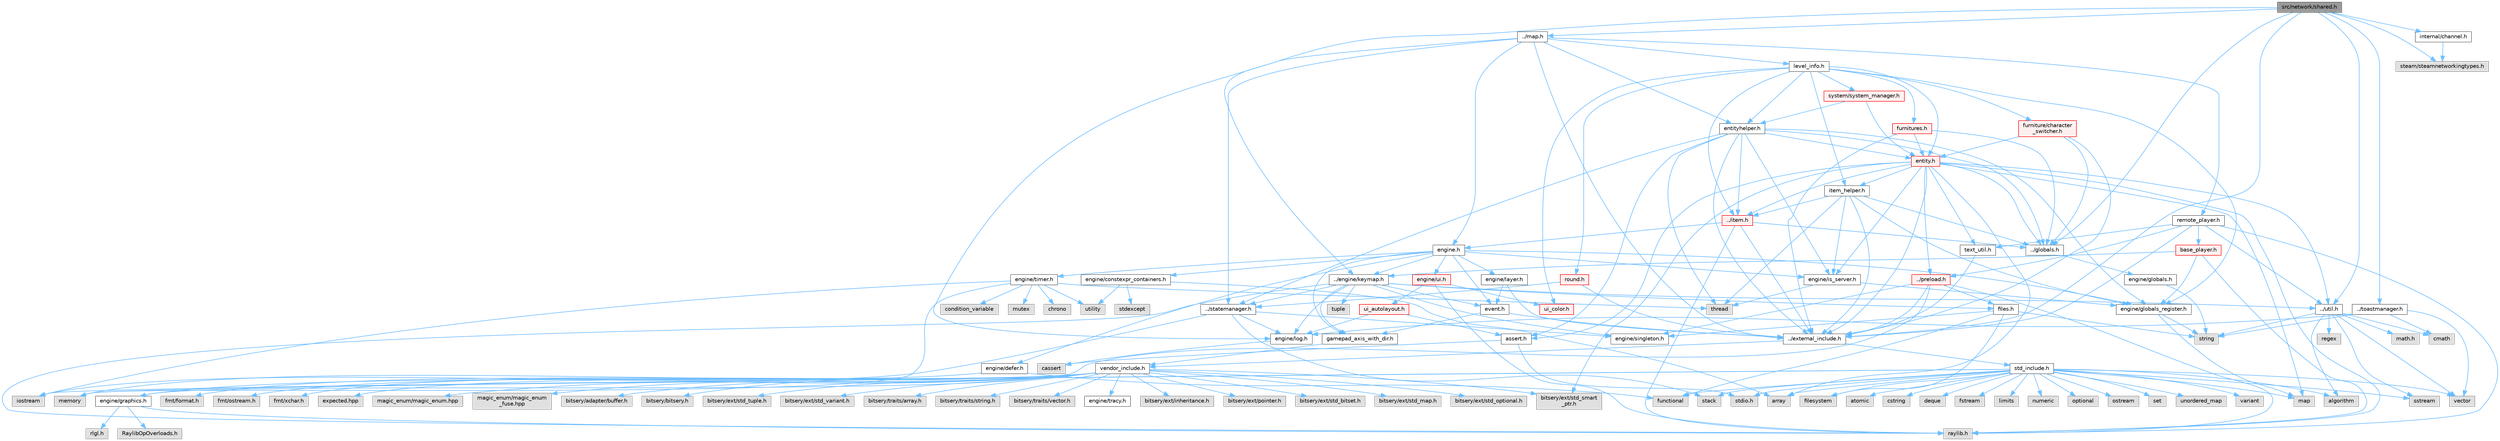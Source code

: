 digraph "src/network/shared.h"
{
 // LATEX_PDF_SIZE
  bgcolor="transparent";
  edge [fontname=Helvetica,fontsize=10,labelfontname=Helvetica,labelfontsize=10];
  node [fontname=Helvetica,fontsize=10,shape=box,height=0.2,width=0.4];
  Node1 [label="src/network/shared.h",height=0.2,width=0.4,color="gray40", fillcolor="grey60", style="filled", fontcolor="black",tooltip=" "];
  Node1 -> Node2 [color="steelblue1",style="solid"];
  Node2 [label="../external_include.h",height=0.2,width=0.4,color="grey40", fillcolor="white", style="filled",URL="$d7/daf/external__include_8h.html",tooltip=" "];
  Node2 -> Node3 [color="steelblue1",style="solid"];
  Node3 [label="std_include.h",height=0.2,width=0.4,color="grey40", fillcolor="white", style="filled",URL="$d4/dae/std__include_8h.html",tooltip=" "];
  Node3 -> Node4 [color="steelblue1",style="solid"];
  Node4 [label="stdio.h",height=0.2,width=0.4,color="grey60", fillcolor="#E0E0E0", style="filled",tooltip=" "];
  Node3 -> Node5 [color="steelblue1",style="solid"];
  Node5 [label="algorithm",height=0.2,width=0.4,color="grey60", fillcolor="#E0E0E0", style="filled",tooltip=" "];
  Node3 -> Node6 [color="steelblue1",style="solid"];
  Node6 [label="array",height=0.2,width=0.4,color="grey60", fillcolor="#E0E0E0", style="filled",tooltip=" "];
  Node3 -> Node7 [color="steelblue1",style="solid"];
  Node7 [label="atomic",height=0.2,width=0.4,color="grey60", fillcolor="#E0E0E0", style="filled",tooltip=" "];
  Node3 -> Node8 [color="steelblue1",style="solid"];
  Node8 [label="cstring",height=0.2,width=0.4,color="grey60", fillcolor="#E0E0E0", style="filled",tooltip=" "];
  Node3 -> Node9 [color="steelblue1",style="solid"];
  Node9 [label="deque",height=0.2,width=0.4,color="grey60", fillcolor="#E0E0E0", style="filled",tooltip=" "];
  Node3 -> Node10 [color="steelblue1",style="solid"];
  Node10 [label="filesystem",height=0.2,width=0.4,color="grey60", fillcolor="#E0E0E0", style="filled",tooltip=" "];
  Node3 -> Node11 [color="steelblue1",style="solid"];
  Node11 [label="fstream",height=0.2,width=0.4,color="grey60", fillcolor="#E0E0E0", style="filled",tooltip=" "];
  Node3 -> Node12 [color="steelblue1",style="solid"];
  Node12 [label="functional",height=0.2,width=0.4,color="grey60", fillcolor="#E0E0E0", style="filled",tooltip=" "];
  Node3 -> Node13 [color="steelblue1",style="solid"];
  Node13 [label="iostream",height=0.2,width=0.4,color="grey60", fillcolor="#E0E0E0", style="filled",tooltip=" "];
  Node3 -> Node14 [color="steelblue1",style="solid"];
  Node14 [label="limits",height=0.2,width=0.4,color="grey60", fillcolor="#E0E0E0", style="filled",tooltip=" "];
  Node3 -> Node15 [color="steelblue1",style="solid"];
  Node15 [label="map",height=0.2,width=0.4,color="grey60", fillcolor="#E0E0E0", style="filled",tooltip=" "];
  Node3 -> Node16 [color="steelblue1",style="solid"];
  Node16 [label="memory",height=0.2,width=0.4,color="grey60", fillcolor="#E0E0E0", style="filled",tooltip=" "];
  Node3 -> Node17 [color="steelblue1",style="solid"];
  Node17 [label="numeric",height=0.2,width=0.4,color="grey60", fillcolor="#E0E0E0", style="filled",tooltip=" "];
  Node3 -> Node18 [color="steelblue1",style="solid"];
  Node18 [label="optional",height=0.2,width=0.4,color="grey60", fillcolor="#E0E0E0", style="filled",tooltip=" "];
  Node3 -> Node19 [color="steelblue1",style="solid"];
  Node19 [label="ostream",height=0.2,width=0.4,color="grey60", fillcolor="#E0E0E0", style="filled",tooltip=" "];
  Node3 -> Node20 [color="steelblue1",style="solid"];
  Node20 [label="set",height=0.2,width=0.4,color="grey60", fillcolor="#E0E0E0", style="filled",tooltip=" "];
  Node3 -> Node21 [color="steelblue1",style="solid"];
  Node21 [label="sstream",height=0.2,width=0.4,color="grey60", fillcolor="#E0E0E0", style="filled",tooltip=" "];
  Node3 -> Node22 [color="steelblue1",style="solid"];
  Node22 [label="stack",height=0.2,width=0.4,color="grey60", fillcolor="#E0E0E0", style="filled",tooltip=" "];
  Node3 -> Node23 [color="steelblue1",style="solid"];
  Node23 [label="unordered_map",height=0.2,width=0.4,color="grey60", fillcolor="#E0E0E0", style="filled",tooltip=" "];
  Node3 -> Node24 [color="steelblue1",style="solid"];
  Node24 [label="variant",height=0.2,width=0.4,color="grey60", fillcolor="#E0E0E0", style="filled",tooltip=" "];
  Node3 -> Node25 [color="steelblue1",style="solid"];
  Node25 [label="vector",height=0.2,width=0.4,color="grey60", fillcolor="#E0E0E0", style="filled",tooltip=" "];
  Node2 -> Node26 [color="steelblue1",style="solid"];
  Node26 [label="vendor_include.h",height=0.2,width=0.4,color="grey40", fillcolor="white", style="filled",URL="$d6/dba/vendor__include_8h.html",tooltip=" "];
  Node26 -> Node27 [color="steelblue1",style="solid"];
  Node27 [label="engine/graphics.h",height=0.2,width=0.4,color="grey40", fillcolor="white", style="filled",URL="$d7/d04/graphics_8h.html",tooltip=" "];
  Node27 -> Node28 [color="steelblue1",style="solid"];
  Node28 [label="raylib.h",height=0.2,width=0.4,color="grey60", fillcolor="#E0E0E0", style="filled",tooltip=" "];
  Node27 -> Node29 [color="steelblue1",style="solid"];
  Node29 [label="rlgl.h",height=0.2,width=0.4,color="grey60", fillcolor="#E0E0E0", style="filled",tooltip=" "];
  Node27 -> Node30 [color="steelblue1",style="solid"];
  Node30 [label="RaylibOpOverloads.h",height=0.2,width=0.4,color="grey60", fillcolor="#E0E0E0", style="filled",tooltip=" "];
  Node26 -> Node31 [color="steelblue1",style="solid"];
  Node31 [label="fmt/format.h",height=0.2,width=0.4,color="grey60", fillcolor="#E0E0E0", style="filled",tooltip=" "];
  Node26 -> Node32 [color="steelblue1",style="solid"];
  Node32 [label="fmt/ostream.h",height=0.2,width=0.4,color="grey60", fillcolor="#E0E0E0", style="filled",tooltip=" "];
  Node26 -> Node33 [color="steelblue1",style="solid"];
  Node33 [label="fmt/xchar.h",height=0.2,width=0.4,color="grey60", fillcolor="#E0E0E0", style="filled",tooltip=" "];
  Node26 -> Node34 [color="steelblue1",style="solid"];
  Node34 [label="expected.hpp",height=0.2,width=0.4,color="grey60", fillcolor="#E0E0E0", style="filled",tooltip=" "];
  Node26 -> Node35 [color="steelblue1",style="solid"];
  Node35 [label="magic_enum/magic_enum.hpp",height=0.2,width=0.4,color="grey60", fillcolor="#E0E0E0", style="filled",tooltip=" "];
  Node26 -> Node36 [color="steelblue1",style="solid"];
  Node36 [label="magic_enum/magic_enum\l_fuse.hpp",height=0.2,width=0.4,color="grey60", fillcolor="#E0E0E0", style="filled",tooltip=" "];
  Node26 -> Node37 [color="steelblue1",style="solid"];
  Node37 [label="bitsery/adapter/buffer.h",height=0.2,width=0.4,color="grey60", fillcolor="#E0E0E0", style="filled",tooltip=" "];
  Node26 -> Node38 [color="steelblue1",style="solid"];
  Node38 [label="bitsery/bitsery.h",height=0.2,width=0.4,color="grey60", fillcolor="#E0E0E0", style="filled",tooltip=" "];
  Node26 -> Node39 [color="steelblue1",style="solid"];
  Node39 [label="bitsery/ext/inheritance.h",height=0.2,width=0.4,color="grey60", fillcolor="#E0E0E0", style="filled",tooltip=" "];
  Node26 -> Node40 [color="steelblue1",style="solid"];
  Node40 [label="bitsery/ext/pointer.h",height=0.2,width=0.4,color="grey60", fillcolor="#E0E0E0", style="filled",tooltip=" "];
  Node26 -> Node41 [color="steelblue1",style="solid"];
  Node41 [label="bitsery/ext/std_bitset.h",height=0.2,width=0.4,color="grey60", fillcolor="#E0E0E0", style="filled",tooltip=" "];
  Node26 -> Node42 [color="steelblue1",style="solid"];
  Node42 [label="bitsery/ext/std_map.h",height=0.2,width=0.4,color="grey60", fillcolor="#E0E0E0", style="filled",tooltip=" "];
  Node26 -> Node43 [color="steelblue1",style="solid"];
  Node43 [label="bitsery/ext/std_optional.h",height=0.2,width=0.4,color="grey60", fillcolor="#E0E0E0", style="filled",tooltip=" "];
  Node26 -> Node44 [color="steelblue1",style="solid"];
  Node44 [label="bitsery/ext/std_smart\l_ptr.h",height=0.2,width=0.4,color="grey60", fillcolor="#E0E0E0", style="filled",tooltip=" "];
  Node26 -> Node45 [color="steelblue1",style="solid"];
  Node45 [label="bitsery/ext/std_tuple.h",height=0.2,width=0.4,color="grey60", fillcolor="#E0E0E0", style="filled",tooltip=" "];
  Node26 -> Node46 [color="steelblue1",style="solid"];
  Node46 [label="bitsery/ext/std_variant.h",height=0.2,width=0.4,color="grey60", fillcolor="#E0E0E0", style="filled",tooltip=" "];
  Node26 -> Node47 [color="steelblue1",style="solid"];
  Node47 [label="bitsery/traits/array.h",height=0.2,width=0.4,color="grey60", fillcolor="#E0E0E0", style="filled",tooltip=" "];
  Node26 -> Node48 [color="steelblue1",style="solid"];
  Node48 [label="bitsery/traits/string.h",height=0.2,width=0.4,color="grey60", fillcolor="#E0E0E0", style="filled",tooltip=" "];
  Node26 -> Node49 [color="steelblue1",style="solid"];
  Node49 [label="bitsery/traits/vector.h",height=0.2,width=0.4,color="grey60", fillcolor="#E0E0E0", style="filled",tooltip=" "];
  Node26 -> Node50 [color="steelblue1",style="solid"];
  Node50 [label="engine/tracy.h",height=0.2,width=0.4,color="grey40", fillcolor="white", style="filled",URL="$d6/d15/tracy_8h.html",tooltip=" "];
  Node1 -> Node51 [color="steelblue1",style="solid"];
  Node51 [label="../engine/keymap.h",height=0.2,width=0.4,color="grey40", fillcolor="white", style="filled",URL="$da/d9a/keymap_8h.html",tooltip=" "];
  Node51 -> Node52 [color="steelblue1",style="solid"];
  Node52 [label="tuple",height=0.2,width=0.4,color="grey60", fillcolor="#E0E0E0", style="filled",tooltip=" "];
  Node51 -> Node28 [color="steelblue1",style="solid"];
  Node51 -> Node53 [color="steelblue1",style="solid"];
  Node53 [label="../statemanager.h",height=0.2,width=0.4,color="grey40", fillcolor="white", style="filled",URL="$d2/d5f/statemanager_8h.html",tooltip=" "];
  Node53 -> Node13 [color="steelblue1",style="solid"];
  Node53 -> Node22 [color="steelblue1",style="solid"];
  Node53 -> Node54 [color="steelblue1",style="solid"];
  Node54 [label="engine/log.h",height=0.2,width=0.4,color="grey40", fillcolor="white", style="filled",URL="$d7/d7f/log_8h.html",tooltip=" "];
  Node54 -> Node55 [color="steelblue1",style="solid"];
  Node55 [label="cassert",height=0.2,width=0.4,color="grey60", fillcolor="#E0E0E0", style="filled",tooltip=" "];
  Node53 -> Node56 [color="steelblue1",style="solid"];
  Node56 [label="engine/singleton.h",height=0.2,width=0.4,color="grey40", fillcolor="white", style="filled",URL="$d4/d0b/singleton_8h.html",tooltip=" "];
  Node51 -> Node57 [color="steelblue1",style="solid"];
  Node57 [label="../util.h",height=0.2,width=0.4,color="grey40", fillcolor="white", style="filled",URL="$d8/d3c/util_8h.html",tooltip=" "];
  Node57 -> Node58 [color="steelblue1",style="solid"];
  Node58 [label="math.h",height=0.2,width=0.4,color="grey60", fillcolor="#E0E0E0", style="filled",tooltip=" "];
  Node57 -> Node5 [color="steelblue1",style="solid"];
  Node57 -> Node59 [color="steelblue1",style="solid"];
  Node59 [label="cmath",height=0.2,width=0.4,color="grey60", fillcolor="#E0E0E0", style="filled",tooltip=" "];
  Node57 -> Node60 [color="steelblue1",style="solid"];
  Node60 [label="regex",height=0.2,width=0.4,color="grey60", fillcolor="#E0E0E0", style="filled",tooltip=" "];
  Node57 -> Node21 [color="steelblue1",style="solid"];
  Node57 -> Node61 [color="steelblue1",style="solid"];
  Node61 [label="string",height=0.2,width=0.4,color="grey60", fillcolor="#E0E0E0", style="filled",tooltip=" "];
  Node57 -> Node25 [color="steelblue1",style="solid"];
  Node51 -> Node62 [color="steelblue1",style="solid"];
  Node62 [label="files.h",height=0.2,width=0.4,color="grey40", fillcolor="white", style="filled",URL="$dd/d20/files_8h.html",tooltip=" "];
  Node62 -> Node10 [color="steelblue1",style="solid"];
  Node62 -> Node12 [color="steelblue1",style="solid"];
  Node62 -> Node61 [color="steelblue1",style="solid"];
  Node62 -> Node56 [color="steelblue1",style="solid"];
  Node51 -> Node63 [color="steelblue1",style="solid"];
  Node63 [label="event.h",height=0.2,width=0.4,color="grey40", fillcolor="white", style="filled",URL="$dd/d20/event_8h.html",tooltip=" "];
  Node63 -> Node2 [color="steelblue1",style="solid"];
  Node63 -> Node64 [color="steelblue1",style="solid"];
  Node64 [label="gamepad_axis_with_dir.h",height=0.2,width=0.4,color="grey40", fillcolor="white", style="filled",URL="$db/d29/gamepad__axis__with__dir_8h.html",tooltip=" "];
  Node64 -> Node26 [color="steelblue1",style="solid"];
  Node51 -> Node64 [color="steelblue1",style="solid"];
  Node51 -> Node54 [color="steelblue1",style="solid"];
  Node51 -> Node56 [color="steelblue1",style="solid"];
  Node1 -> Node65 [color="steelblue1",style="solid"];
  Node65 [label="../globals.h",height=0.2,width=0.4,color="grey40", fillcolor="white", style="filled",URL="$d5/d87/globals_8h.html",tooltip=" "];
  Node65 -> Node66 [color="steelblue1",style="solid"];
  Node66 [label="engine/globals.h",height=0.2,width=0.4,color="grey40", fillcolor="white", style="filled",URL="$d4/df4/engine_2globals_8h.html",tooltip=" "];
  Node66 -> Node61 [color="steelblue1",style="solid"];
  Node1 -> Node67 [color="steelblue1",style="solid"];
  Node67 [label="../map.h",height=0.2,width=0.4,color="grey40", fillcolor="white", style="filled",URL="$dc/db7/map_8h.html",tooltip=" "];
  Node67 -> Node68 [color="steelblue1",style="solid"];
  Node68 [label="engine.h",height=0.2,width=0.4,color="grey40", fillcolor="white", style="filled",URL="$d1/d55/engine_8h.html",tooltip=" "];
  Node68 -> Node69 [color="steelblue1",style="solid"];
  Node69 [label="engine/constexpr_containers.h",height=0.2,width=0.4,color="grey40", fillcolor="white", style="filled",URL="$d3/dc4/constexpr__containers_8h.html",tooltip=" "];
  Node69 -> Node6 [color="steelblue1",style="solid"];
  Node69 -> Node70 [color="steelblue1",style="solid"];
  Node70 [label="stdexcept",height=0.2,width=0.4,color="grey60", fillcolor="#E0E0E0", style="filled",tooltip=" "];
  Node69 -> Node71 [color="steelblue1",style="solid"];
  Node71 [label="utility",height=0.2,width=0.4,color="grey60", fillcolor="#E0E0E0", style="filled",tooltip=" "];
  Node68 -> Node72 [color="steelblue1",style="solid"];
  Node72 [label="engine/defer.h",height=0.2,width=0.4,color="grey40", fillcolor="white", style="filled",URL="$db/df4/defer_8h.html",tooltip=" "];
  Node72 -> Node12 [color="steelblue1",style="solid"];
  Node72 -> Node16 [color="steelblue1",style="solid"];
  Node68 -> Node63 [color="steelblue1",style="solid"];
  Node68 -> Node64 [color="steelblue1",style="solid"];
  Node68 -> Node73 [color="steelblue1",style="solid"];
  Node73 [label="engine/globals_register.h",height=0.2,width=0.4,color="grey40", fillcolor="white", style="filled",URL="$db/da1/globals__register_8h.html",tooltip=" "];
  Node73 -> Node15 [color="steelblue1",style="solid"];
  Node73 -> Node61 [color="steelblue1",style="solid"];
  Node68 -> Node74 [color="steelblue1",style="solid"];
  Node74 [label="engine/is_server.h",height=0.2,width=0.4,color="grey40", fillcolor="white", style="filled",URL="$d6/db9/is__server_8h.html",tooltip=" "];
  Node74 -> Node75 [color="steelblue1",style="solid"];
  Node75 [label="thread",height=0.2,width=0.4,color="grey60", fillcolor="#E0E0E0", style="filled",tooltip=" "];
  Node74 -> Node73 [color="steelblue1",style="solid"];
  Node68 -> Node51 [color="steelblue1",style="solid"];
  Node68 -> Node76 [color="steelblue1",style="solid"];
  Node76 [label="engine/layer.h",height=0.2,width=0.4,color="grey40", fillcolor="white", style="filled",URL="$d3/d3b/layer_8h.html",tooltip=" "];
  Node76 -> Node2 [color="steelblue1",style="solid"];
  Node76 -> Node63 [color="steelblue1",style="solid"];
  Node68 -> Node77 [color="steelblue1",style="solid"];
  Node77 [label="engine/timer.h",height=0.2,width=0.4,color="grey40", fillcolor="white", style="filled",URL="$d5/dd0/timer_8h.html",tooltip=" "];
  Node77 -> Node78 [color="steelblue1",style="solid"];
  Node78 [label="chrono",height=0.2,width=0.4,color="grey60", fillcolor="#E0E0E0", style="filled",tooltip=" "];
  Node77 -> Node79 [color="steelblue1",style="solid"];
  Node79 [label="condition_variable",height=0.2,width=0.4,color="grey60", fillcolor="#E0E0E0", style="filled",tooltip=" "];
  Node77 -> Node13 [color="steelblue1",style="solid"];
  Node77 -> Node16 [color="steelblue1",style="solid"];
  Node77 -> Node80 [color="steelblue1",style="solid"];
  Node80 [label="mutex",height=0.2,width=0.4,color="grey60", fillcolor="#E0E0E0", style="filled",tooltip=" "];
  Node77 -> Node75 [color="steelblue1",style="solid"];
  Node77 -> Node71 [color="steelblue1",style="solid"];
  Node68 -> Node81 [color="steelblue1",style="solid"];
  Node81 [label="engine/ui.h",height=0.2,width=0.4,color="red", fillcolor="#FFF0F0", style="filled",URL="$d9/d3b/ui_8h.html",tooltip=" "];
  Node81 -> Node28 [color="steelblue1",style="solid"];
  Node81 -> Node82 [color="steelblue1",style="solid"];
  Node82 [label="ui_autolayout.h",height=0.2,width=0.4,color="red", fillcolor="#FFF0F0", style="filled",URL="$d8/dcd/ui__autolayout_8h.html",tooltip=" "];
  Node82 -> Node84 [color="steelblue1",style="solid"];
  Node84 [label="assert.h",height=0.2,width=0.4,color="grey40", fillcolor="white", style="filled",URL="$dc/da7/assert_8h.html",tooltip=" "];
  Node84 -> Node4 [color="steelblue1",style="solid"];
  Node84 -> Node55 [color="steelblue1",style="solid"];
  Node82 -> Node54 [color="steelblue1",style="solid"];
  Node81 -> Node87 [color="steelblue1",style="solid"];
  Node87 [label="ui_color.h",height=0.2,width=0.4,color="red", fillcolor="#FFF0F0", style="filled",URL="$db/d82/ui__color_8h.html",tooltip=" "];
  Node67 -> Node54 [color="steelblue1",style="solid"];
  Node67 -> Node2 [color="steelblue1",style="solid"];
  Node67 -> Node104 [color="steelblue1",style="solid"];
  Node104 [label="entityhelper.h",height=0.2,width=0.4,color="grey40", fillcolor="white", style="filled",URL="$d9/d3c/entityhelper_8h.html",tooltip=" "];
  Node104 -> Node75 [color="steelblue1",style="solid"];
  Node104 -> Node84 [color="steelblue1",style="solid"];
  Node104 -> Node2 [color="steelblue1",style="solid"];
  Node104 -> Node73 [color="steelblue1",style="solid"];
  Node104 -> Node74 [color="steelblue1",style="solid"];
  Node104 -> Node65 [color="steelblue1",style="solid"];
  Node104 -> Node105 [color="steelblue1",style="solid"];
  Node105 [label="entity.h",height=0.2,width=0.4,color="red", fillcolor="#FFF0F0", style="filled",URL="$d8/d83/entity_8h.html",tooltip=" "];
  Node105 -> Node44 [color="steelblue1",style="solid"];
  Node105 -> Node84 [color="steelblue1",style="solid"];
  Node105 -> Node2 [color="steelblue1",style="solid"];
  Node105 -> Node6 [color="steelblue1",style="solid"];
  Node105 -> Node15 [color="steelblue1",style="solid"];
  Node105 -> Node74 [color="steelblue1",style="solid"];
  Node105 -> Node65 [color="steelblue1",style="solid"];
  Node105 -> Node109 [color="steelblue1",style="solid"];
  Node109 [label="../item.h",height=0.2,width=0.4,color="red", fillcolor="#FFF0F0", style="filled",URL="$df/d1f/item_8h.html",tooltip=" "];
  Node109 -> Node2 [color="steelblue1",style="solid"];
  Node109 -> Node68 [color="steelblue1",style="solid"];
  Node109 -> Node65 [color="steelblue1",style="solid"];
  Node109 -> Node28 [color="steelblue1",style="solid"];
  Node105 -> Node118 [color="steelblue1",style="solid"];
  Node118 [label="item_helper.h",height=0.2,width=0.4,color="grey40", fillcolor="white", style="filled",URL="$d0/d4e/item__helper_8h.html",tooltip=" "];
  Node118 -> Node75 [color="steelblue1",style="solid"];
  Node118 -> Node2 [color="steelblue1",style="solid"];
  Node118 -> Node73 [color="steelblue1",style="solid"];
  Node118 -> Node74 [color="steelblue1",style="solid"];
  Node118 -> Node65 [color="steelblue1",style="solid"];
  Node118 -> Node109 [color="steelblue1",style="solid"];
  Node105 -> Node90 [color="steelblue1",style="solid"];
  Node90 [label="../preload.h",height=0.2,width=0.4,color="red", fillcolor="#FFF0F0", style="filled",URL="$d5/d34/preload_8h.html",tooltip=" "];
  Node90 -> Node2 [color="steelblue1",style="solid"];
  Node90 -> Node27 [color="steelblue1",style="solid"];
  Node90 -> Node56 [color="steelblue1",style="solid"];
  Node90 -> Node28 [color="steelblue1",style="solid"];
  Node90 -> Node62 [color="steelblue1",style="solid"];
  Node105 -> Node28 [color="steelblue1",style="solid"];
  Node105 -> Node116 [color="steelblue1",style="solid"];
  Node116 [label="text_util.h",height=0.2,width=0.4,color="grey40", fillcolor="white", style="filled",URL="$d4/d78/text__util_8h.html",tooltip=" "];
  Node116 -> Node2 [color="steelblue1",style="solid"];
  Node105 -> Node57 [color="steelblue1",style="solid"];
  Node104 -> Node109 [color="steelblue1",style="solid"];
  Node104 -> Node53 [color="steelblue1",style="solid"];
  Node67 -> Node120 [color="steelblue1",style="solid"];
  Node120 [label="level_info.h",height=0.2,width=0.4,color="grey40", fillcolor="white", style="filled",URL="$d0/d49/level__info_8h.html",tooltip=" "];
  Node120 -> Node73 [color="steelblue1",style="solid"];
  Node120 -> Node87 [color="steelblue1",style="solid"];
  Node120 -> Node105 [color="steelblue1",style="solid"];
  Node120 -> Node104 [color="steelblue1",style="solid"];
  Node120 -> Node121 [color="steelblue1",style="solid"];
  Node121 [label="furniture/character\l_switcher.h",height=0.2,width=0.4,color="red", fillcolor="#FFF0F0", style="filled",URL="$df/d3e/character__switcher_8h.html",tooltip=" "];
  Node121 -> Node2 [color="steelblue1",style="solid"];
  Node121 -> Node105 [color="steelblue1",style="solid"];
  Node121 -> Node65 [color="steelblue1",style="solid"];
  Node120 -> Node127 [color="steelblue1",style="solid"];
  Node127 [label="furnitures.h",height=0.2,width=0.4,color="red", fillcolor="#FFF0F0", style="filled",URL="$d7/d84/furnitures_8h.html",tooltip=" "];
  Node127 -> Node105 [color="steelblue1",style="solid"];
  Node127 -> Node2 [color="steelblue1",style="solid"];
  Node127 -> Node65 [color="steelblue1",style="solid"];
  Node120 -> Node109 [color="steelblue1",style="solid"];
  Node120 -> Node118 [color="steelblue1",style="solid"];
  Node120 -> Node147 [color="steelblue1",style="solid"];
  Node147 [label="round.h",height=0.2,width=0.4,color="red", fillcolor="#FFF0F0", style="filled",URL="$d1/d71/round_8h.html",tooltip=" "];
  Node147 -> Node2 [color="steelblue1",style="solid"];
  Node147 -> Node53 [color="steelblue1",style="solid"];
  Node120 -> Node148 [color="steelblue1",style="solid"];
  Node148 [label="system/system_manager.h",height=0.2,width=0.4,color="red", fillcolor="#FFF0F0", style="filled",URL="$df/dbe/system__manager_8h.html",tooltip=" "];
  Node148 -> Node105 [color="steelblue1",style="solid"];
  Node148 -> Node104 [color="steelblue1",style="solid"];
  Node67 -> Node150 [color="steelblue1",style="solid"];
  Node150 [label="remote_player.h",height=0.2,width=0.4,color="grey40", fillcolor="white", style="filled",URL="$d2/d24/remote__player_8h.html",tooltip=" "];
  Node150 -> Node2 [color="steelblue1",style="solid"];
  Node150 -> Node28 [color="steelblue1",style="solid"];
  Node150 -> Node116 [color="steelblue1",style="solid"];
  Node150 -> Node57 [color="steelblue1",style="solid"];
  Node150 -> Node139 [color="steelblue1",style="solid"];
  Node139 [label="base_player.h",height=0.2,width=0.4,color="red", fillcolor="#FFF0F0", style="filled",URL="$d7/dc6/base__player_8h.html",tooltip=" "];
  Node139 -> Node28 [color="steelblue1",style="solid"];
  Node139 -> Node73 [color="steelblue1",style="solid"];
  Node139 -> Node51 [color="steelblue1",style="solid"];
  Node150 -> Node90 [color="steelblue1",style="solid"];
  Node67 -> Node53 [color="steelblue1",style="solid"];
  Node1 -> Node151 [color="steelblue1",style="solid"];
  Node151 [label="../toastmanager.h",height=0.2,width=0.4,color="grey40", fillcolor="white", style="filled",URL="$d9/d60/toastmanager_8h.html",tooltip=" "];
  Node151 -> Node59 [color="steelblue1",style="solid"];
  Node151 -> Node61 [color="steelblue1",style="solid"];
  Node151 -> Node25 [color="steelblue1",style="solid"];
  Node151 -> Node54 [color="steelblue1",style="solid"];
  Node1 -> Node57 [color="steelblue1",style="solid"];
  Node1 -> Node152 [color="steelblue1",style="solid"];
  Node152 [label="internal/channel.h",height=0.2,width=0.4,color="grey40", fillcolor="white", style="filled",URL="$d5/d7b/channel_8h.html",tooltip=" "];
  Node152 -> Node153 [color="steelblue1",style="solid"];
  Node153 [label="steam/steamnetworkingtypes.h",height=0.2,width=0.4,color="grey60", fillcolor="#E0E0E0", style="filled",tooltip=" "];
  Node1 -> Node153 [color="steelblue1",style="solid"];
}
